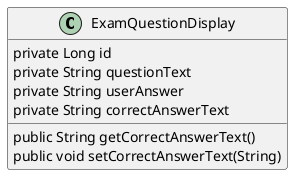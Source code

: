 @startuml
skinparam classAttributeIconSize 0
class ExamQuestionDisplay {
    private Long id
    private String questionText
    private String userAnswer
    private String correctAnswerText
    public String getCorrectAnswerText()
    public void setCorrectAnswerText(String)
}
@enduml
